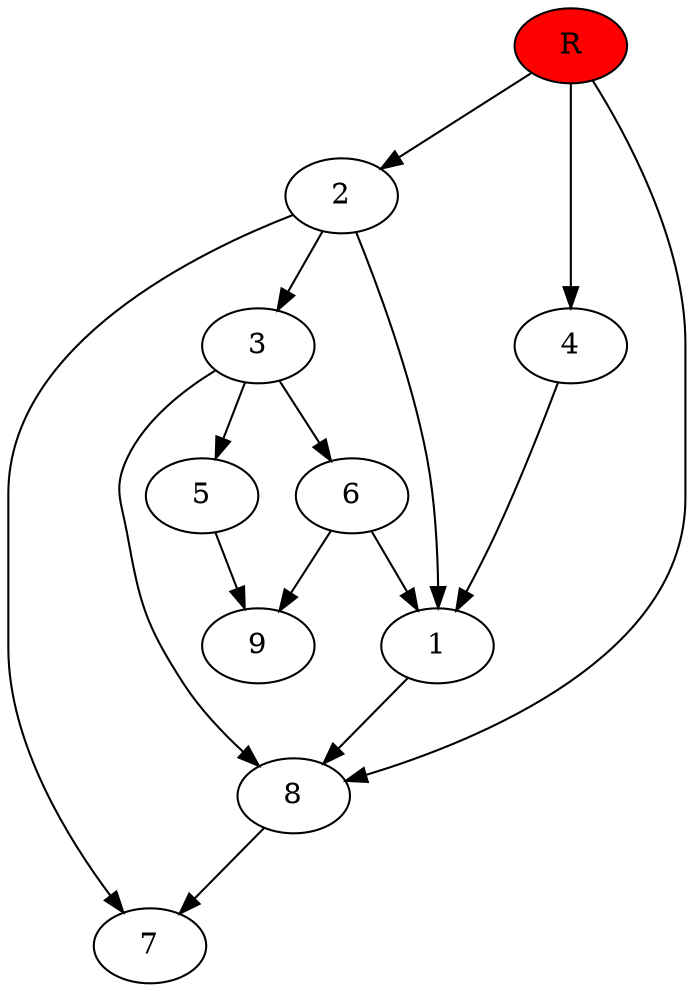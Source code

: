 digraph prb32250 {
	1
	2
	3
	4
	5
	6
	7
	8
	R [fillcolor="#ff0000" style=filled]
	1 -> 8
	2 -> 1
	2 -> 3
	2 -> 7
	3 -> 5
	3 -> 6
	3 -> 8
	4 -> 1
	5 -> 9
	6 -> 1
	6 -> 9
	8 -> 7
	R -> 2
	R -> 4
	R -> 8
}
